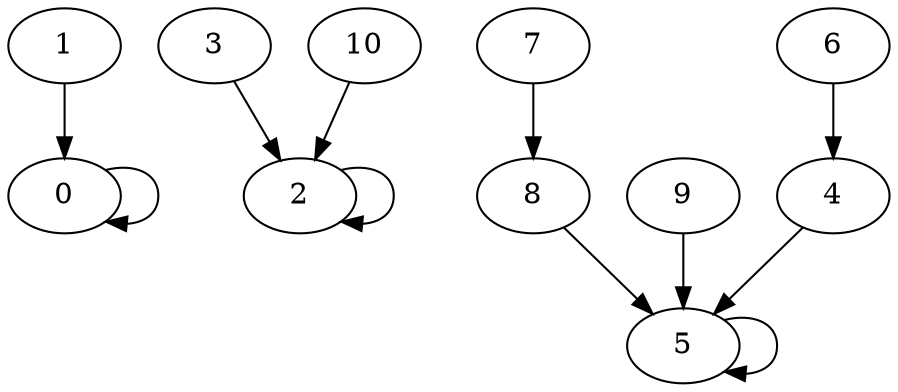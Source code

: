 digraph Partition {
	0 -> 0;
	1 -> 0;
	2 -> 2;
	3 -> 2;
	4 -> 5;
	5 -> 5;
	6 -> 4;
	7 -> 8;
	8 -> 5;
	9 -> 5;
	10 -> 2;
}
